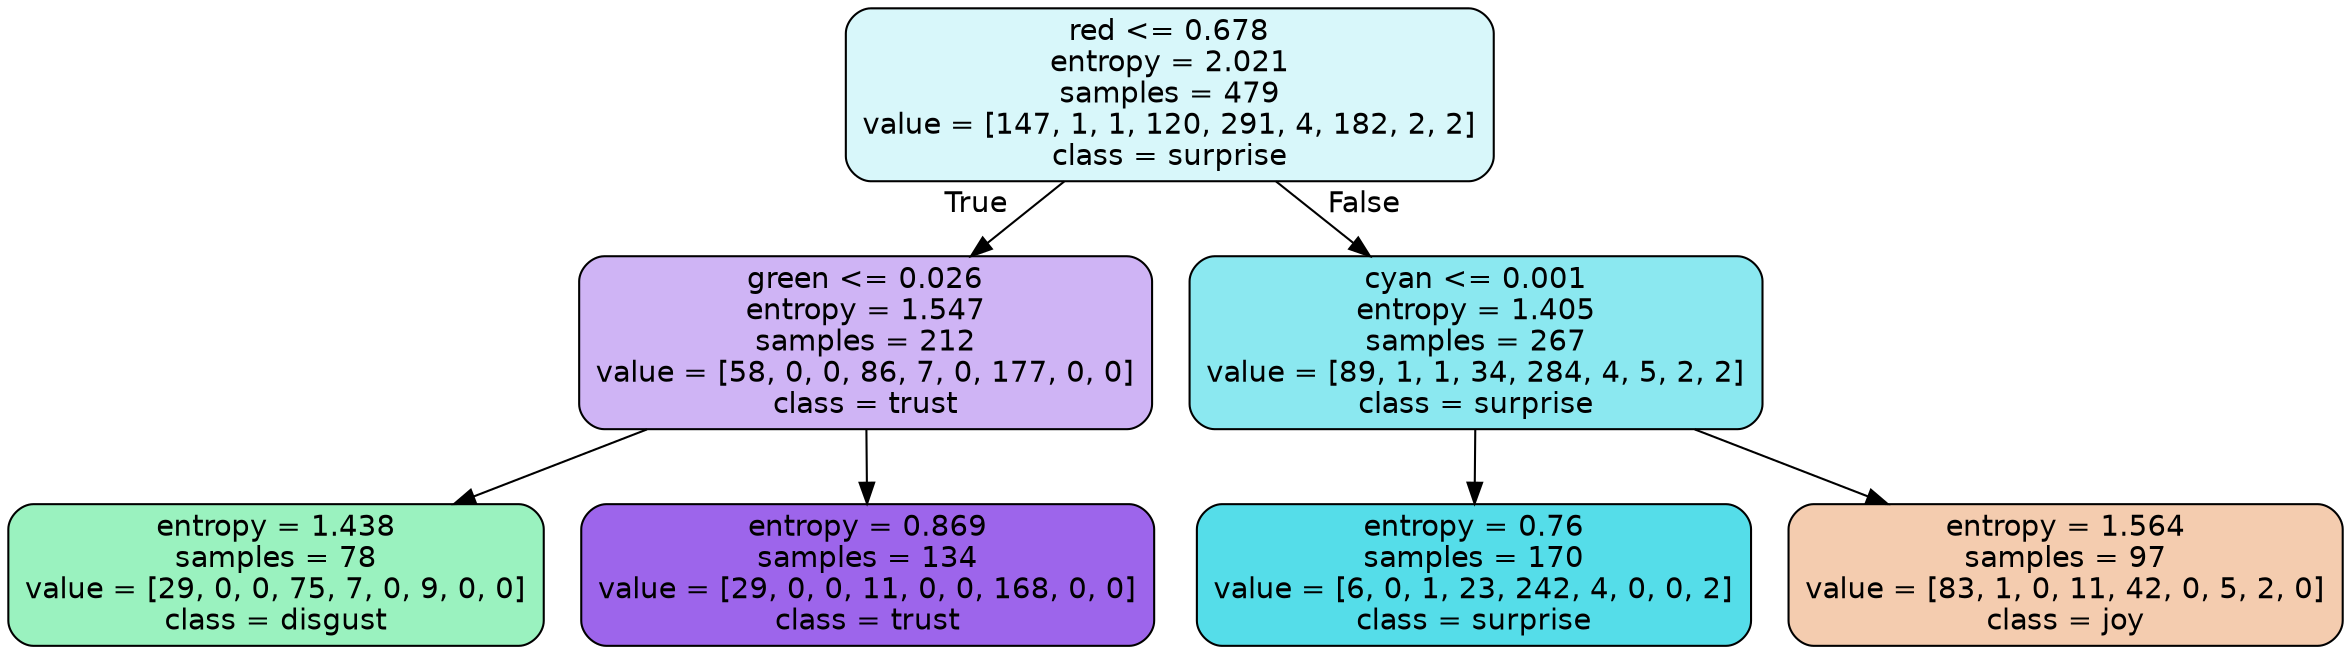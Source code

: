 digraph Tree {
node [shape=box, style="filled, rounded", color="black", fontname=helvetica] ;
edge [fontname=helvetica] ;
0 [label="red <= 0.678\nentropy = 2.021\nsamples = 479\nvalue = [147, 1, 1, 120, 291, 4, 182, 2, 2]\nclass = surprise", fillcolor="#39d7e531"] ;
1 [label="green <= 0.026\nentropy = 1.547\nsamples = 212\nvalue = [58, 0, 0, 86, 7, 0, 177, 0, 0]\nclass = trust", fillcolor="#8139e560"] ;
0 -> 1 [labeldistance=2.5, labelangle=45, headlabel="True"] ;
2 [label="entropy = 1.438\nsamples = 78\nvalue = [29, 0, 0, 75, 7, 0, 9, 0, 0]\nclass = disgust", fillcolor="#39e58181"] ;
1 -> 2 ;
3 [label="entropy = 0.869\nsamples = 134\nvalue = [29, 0, 0, 11, 0, 0, 168, 0, 0]\nclass = trust", fillcolor="#8139e5c6"] ;
1 -> 3 ;
4 [label="cyan <= 0.001\nentropy = 1.405\nsamples = 267\nvalue = [89, 1, 1, 34, 284, 4, 5, 2, 2]\nclass = surprise", fillcolor="#39d7e595"] ;
0 -> 4 [labeldistance=2.5, labelangle=-45, headlabel="False"] ;
5 [label="entropy = 0.76\nsamples = 170\nvalue = [6, 0, 1, 23, 242, 4, 0, 0, 2]\nclass = surprise", fillcolor="#39d7e5db"] ;
4 -> 5 ;
6 [label="entropy = 1.564\nsamples = 97\nvalue = [83, 1, 0, 11, 42, 0, 5, 2, 0]\nclass = joy", fillcolor="#e5813966"] ;
4 -> 6 ;
}
